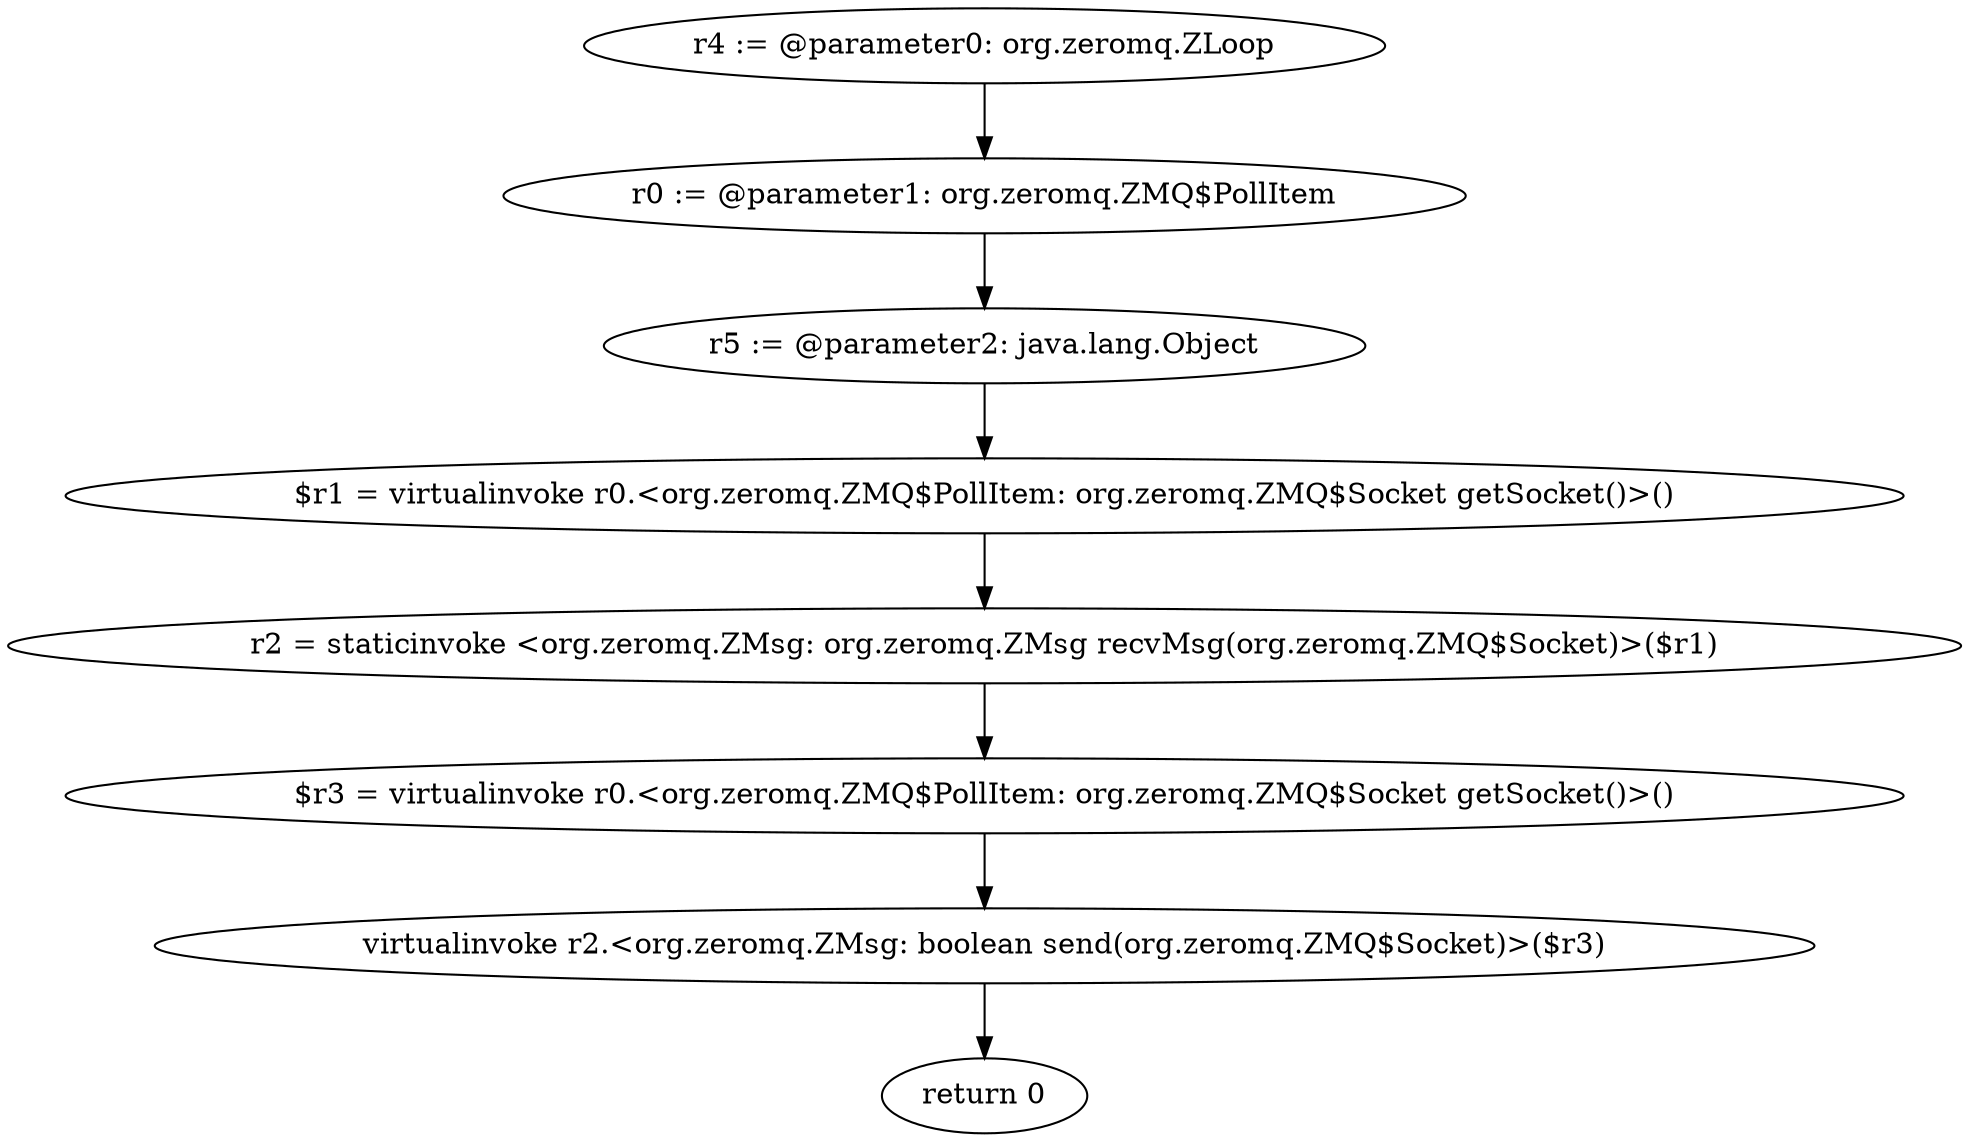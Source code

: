 digraph "unitGraph" {
    "r4 := @parameter0: org.zeromq.ZLoop"
    "r0 := @parameter1: org.zeromq.ZMQ$PollItem"
    "r5 := @parameter2: java.lang.Object"
    "$r1 = virtualinvoke r0.<org.zeromq.ZMQ$PollItem: org.zeromq.ZMQ$Socket getSocket()>()"
    "r2 = staticinvoke <org.zeromq.ZMsg: org.zeromq.ZMsg recvMsg(org.zeromq.ZMQ$Socket)>($r1)"
    "$r3 = virtualinvoke r0.<org.zeromq.ZMQ$PollItem: org.zeromq.ZMQ$Socket getSocket()>()"
    "virtualinvoke r2.<org.zeromq.ZMsg: boolean send(org.zeromq.ZMQ$Socket)>($r3)"
    "return 0"
    "r4 := @parameter0: org.zeromq.ZLoop"->"r0 := @parameter1: org.zeromq.ZMQ$PollItem";
    "r0 := @parameter1: org.zeromq.ZMQ$PollItem"->"r5 := @parameter2: java.lang.Object";
    "r5 := @parameter2: java.lang.Object"->"$r1 = virtualinvoke r0.<org.zeromq.ZMQ$PollItem: org.zeromq.ZMQ$Socket getSocket()>()";
    "$r1 = virtualinvoke r0.<org.zeromq.ZMQ$PollItem: org.zeromq.ZMQ$Socket getSocket()>()"->"r2 = staticinvoke <org.zeromq.ZMsg: org.zeromq.ZMsg recvMsg(org.zeromq.ZMQ$Socket)>($r1)";
    "r2 = staticinvoke <org.zeromq.ZMsg: org.zeromq.ZMsg recvMsg(org.zeromq.ZMQ$Socket)>($r1)"->"$r3 = virtualinvoke r0.<org.zeromq.ZMQ$PollItem: org.zeromq.ZMQ$Socket getSocket()>()";
    "$r3 = virtualinvoke r0.<org.zeromq.ZMQ$PollItem: org.zeromq.ZMQ$Socket getSocket()>()"->"virtualinvoke r2.<org.zeromq.ZMsg: boolean send(org.zeromq.ZMQ$Socket)>($r3)";
    "virtualinvoke r2.<org.zeromq.ZMsg: boolean send(org.zeromq.ZMQ$Socket)>($r3)"->"return 0";
}
